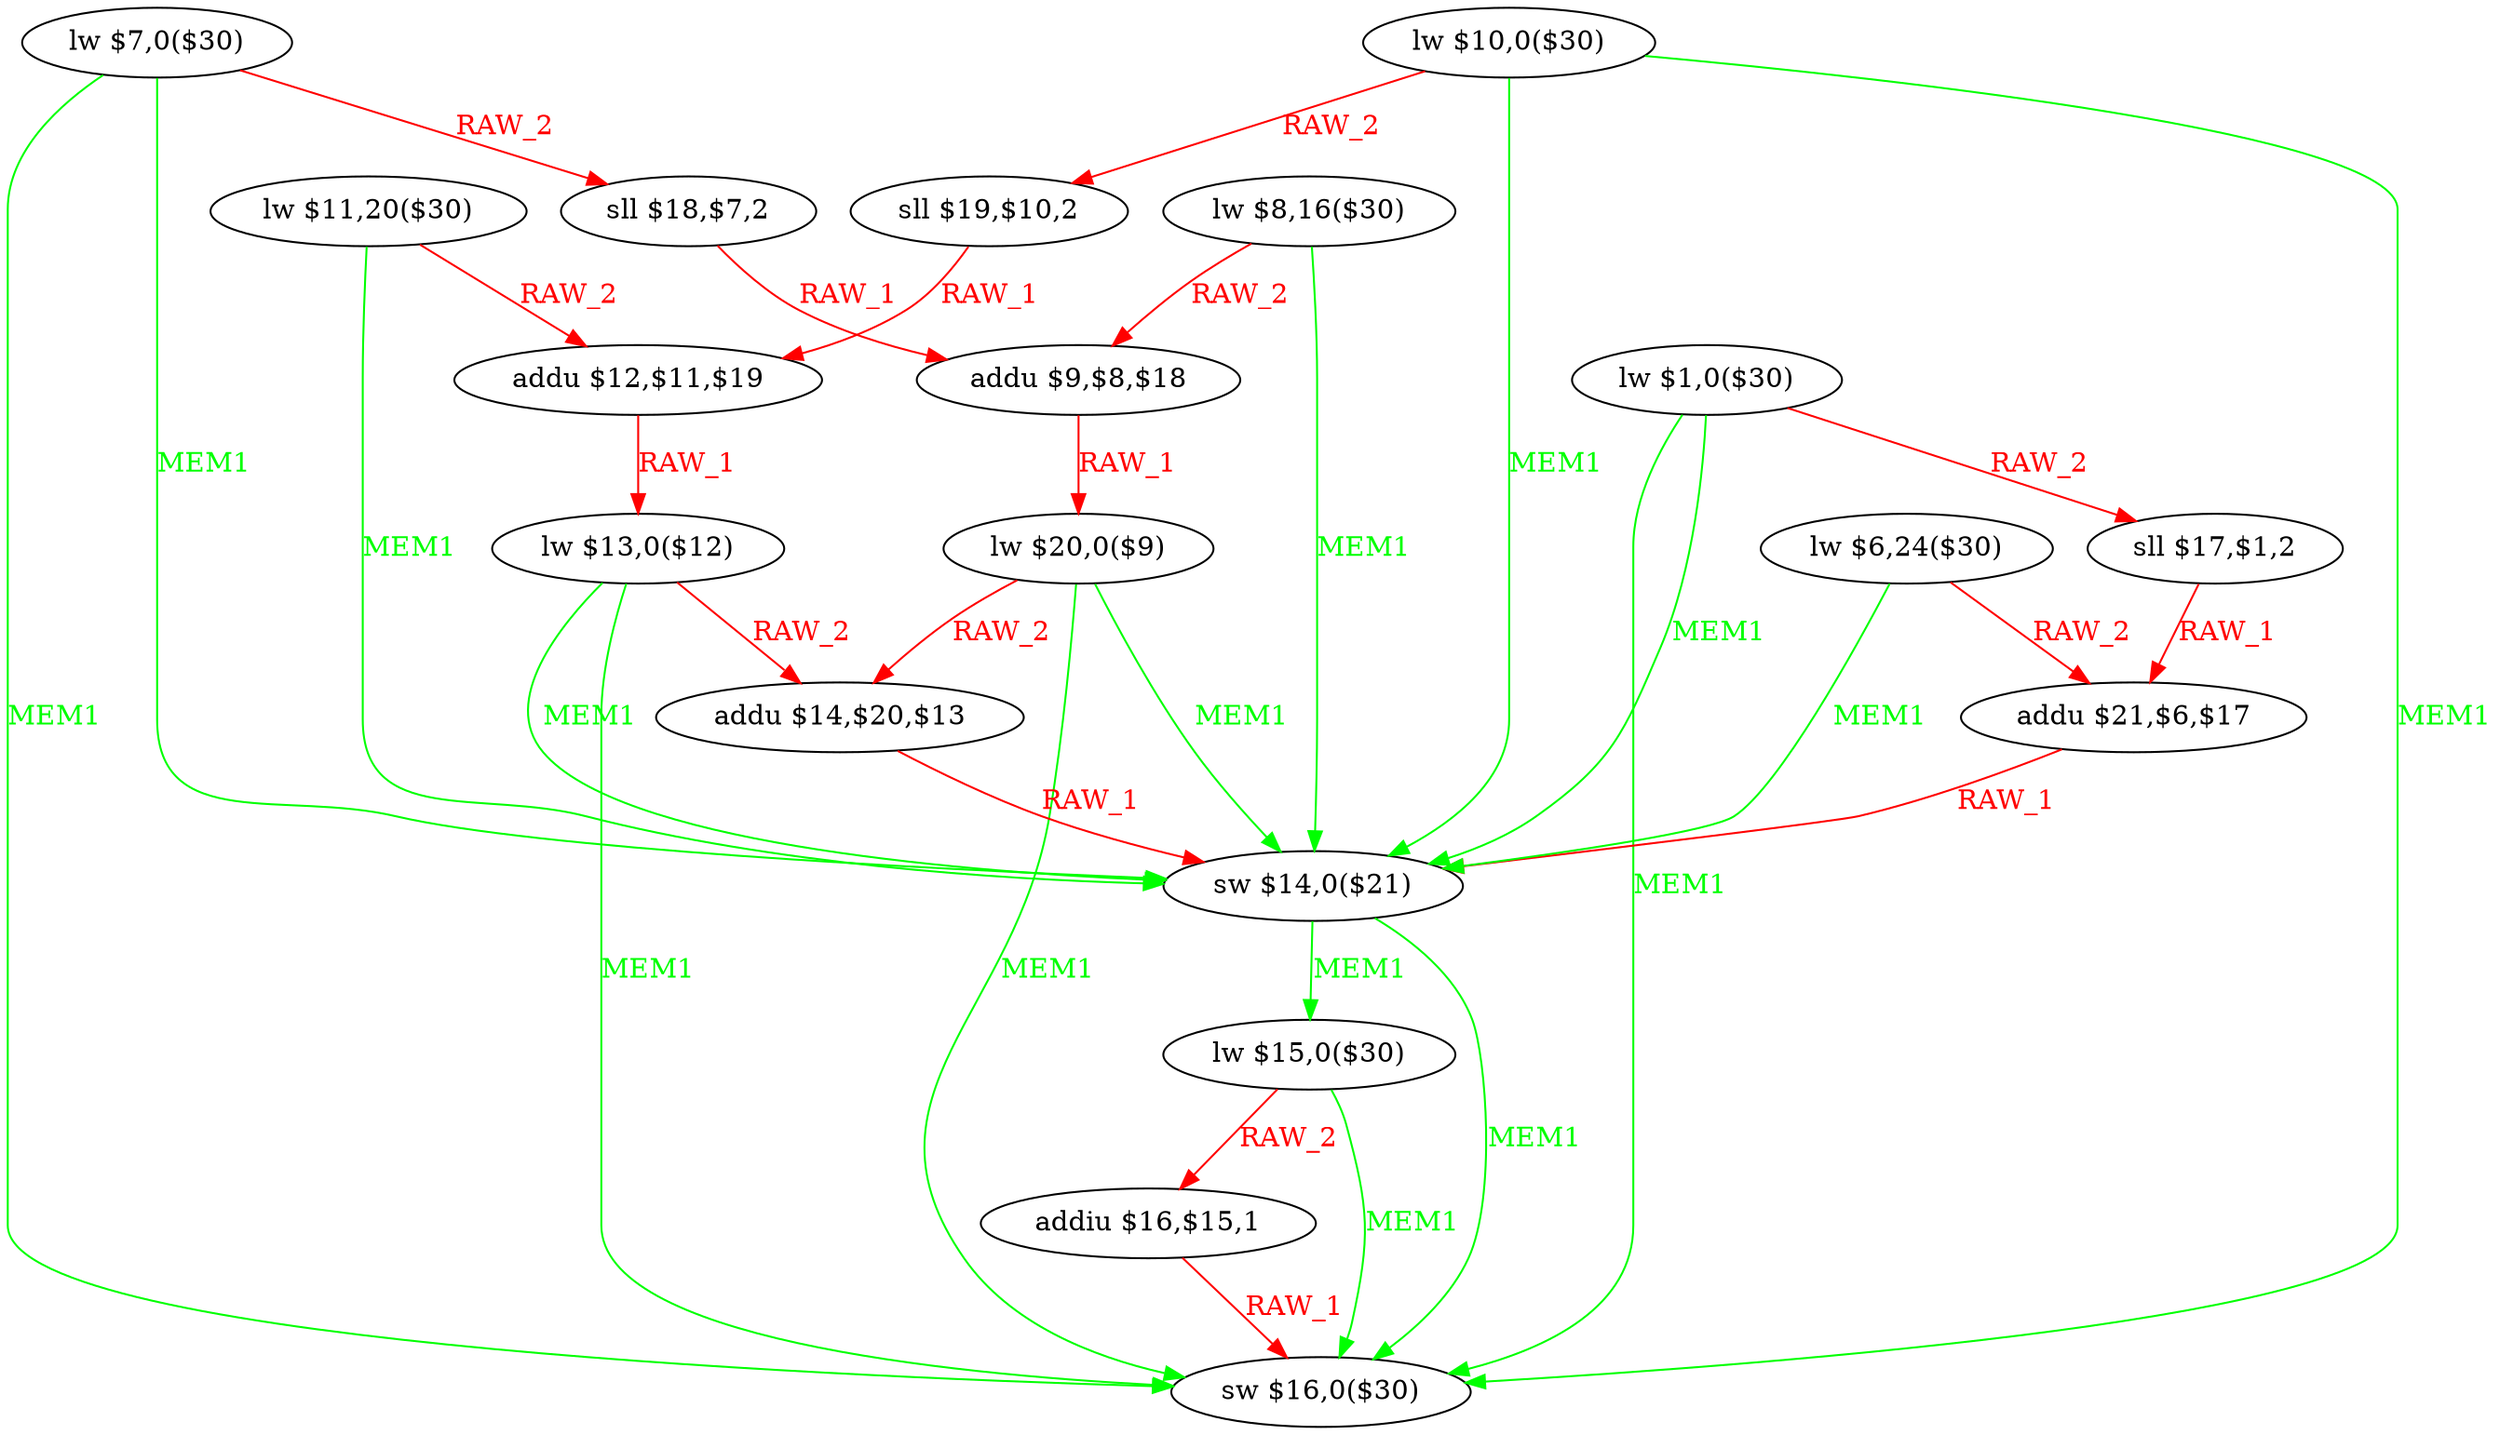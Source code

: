 digraph G1 {
node [shape = ellipse];
i0 [label = "lw $1,0($30)"] ;
i0 ->  i1 [color = red, fontcolor = red, label= "RAW_2"];
i0 ->  i15 [color = green, fontcolor = green, label= "MEM1"];
i0 ->  i18 [color = green, fontcolor = green, label= "MEM1"];
i1 [label = "sll $17,$1,2"] ;
i1 ->  i3 [color = red, fontcolor = red, label= "RAW_1"];
i3 [label = "addu $21,$6,$17"] ;
i3 ->  i15 [color = red, fontcolor = red, label= "RAW_1"];
i15 [label = "sw $14,0($21)"] ;
i15 ->  i16 [color = green, fontcolor = green, label= "MEM1"];
i15 ->  i18 [color = green, fontcolor = green, label= "MEM1"];
i16 [label = "lw $15,0($30)"] ;
i16 ->  i17 [color = red, fontcolor = red, label= "RAW_2"];
i16 ->  i18 [color = green, fontcolor = green, label= "MEM1"];
i17 [label = "addiu $16,$15,1"] ;
i17 ->  i18 [color = red, fontcolor = red, label= "RAW_1"];
i18 [label = "sw $16,0($30)"] ;
i2 [label = "lw $6,24($30)"] ;
i2 ->  i3 [color = red, fontcolor = red, label= "RAW_2"];
i2 ->  i15 [color = green, fontcolor = green, label= "MEM1"];
i4 [label = "lw $7,0($30)"] ;
i4 ->  i5 [color = red, fontcolor = red, label= "RAW_2"];
i4 ->  i15 [color = green, fontcolor = green, label= "MEM1"];
i4 ->  i18 [color = green, fontcolor = green, label= "MEM1"];
i5 [label = "sll $18,$7,2"] ;
i5 ->  i7 [color = red, fontcolor = red, label= "RAW_1"];
i7 [label = "addu $9,$8,$18"] ;
i7 ->  i8 [color = red, fontcolor = red, label= "RAW_1"];
i8 [label = "lw $20,0($9)"] ;
i8 ->  i14 [color = red, fontcolor = red, label= "RAW_2"];
i8 ->  i15 [color = green, fontcolor = green, label= "MEM1"];
i8 ->  i18 [color = green, fontcolor = green, label= "MEM1"];
i14 [label = "addu $14,$20,$13"] ;
i14 ->  i15 [color = red, fontcolor = red, label= "RAW_1"];
i6 [label = "lw $8,16($30)"] ;
i6 ->  i7 [color = red, fontcolor = red, label= "RAW_2"];
i6 ->  i15 [color = green, fontcolor = green, label= "MEM1"];
i9 [label = "lw $10,0($30)"] ;
i9 ->  i10 [color = red, fontcolor = red, label= "RAW_2"];
i9 ->  i15 [color = green, fontcolor = green, label= "MEM1"];
i9 ->  i18 [color = green, fontcolor = green, label= "MEM1"];
i10 [label = "sll $19,$10,2"] ;
i10 ->  i12 [color = red, fontcolor = red, label= "RAW_1"];
i12 [label = "addu $12,$11,$19"] ;
i12 ->  i13 [color = red, fontcolor = red, label= "RAW_1"];
i13 [label = "lw $13,0($12)"] ;
i13 ->  i14 [color = red, fontcolor = red, label= "RAW_2"];
i13 ->  i15 [color = green, fontcolor = green, label= "MEM1"];
i13 ->  i18 [color = green, fontcolor = green, label= "MEM1"];
i11 [label = "lw $11,20($30)"] ;
i11 ->  i12 [color = red, fontcolor = red, label= "RAW_2"];
i11 ->  i15 [color = green, fontcolor = green, label= "MEM1"];
}
